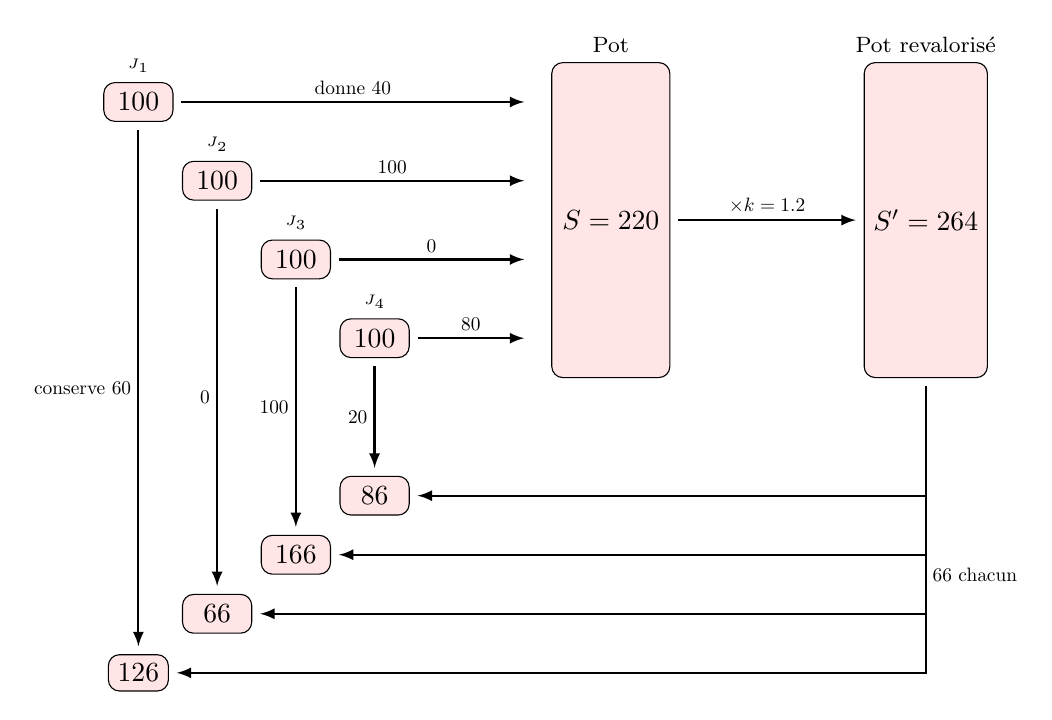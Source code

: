 ﻿\begin{tikzpicture}[scale=1]

\tikzstyle{block} = [draw, draw,fill=red!10, rounded corners, minimum width = 2.5em, minimum height = 1.4em,]
\tikzstyle{arrow} = [thick,->,>=latex,shorten <=1mm,shorten >=1mm]


\node[block,label={\tiny $J_1$}] (J1) at (0,0) {$100$};



\node[draw,fill=red!10, rounded corners] (JJ1) at (0,-7.25) {$126$};
\draw[arrow] (J1) -- (JJ1) node[midway,left,scale=0.7]{conserve $60$};
\draw[arrow] (J1) -- (5,0) node[midway,above,scale=0.7]{donne $40$};

\node[block,label={\tiny $J_2$}] (J2) at (1,-1) {$100$};
\node[block] (JJ2) at (1,-6.5) {$66$};
\draw[arrow] (J2) -- (JJ2) node[midway,left,scale=0.7]{$0$};
\draw[arrow] (J2) -- (5,-1) node[midway,above,scale=0.7]{$100$};

\node[block,label={\tiny $J_3$}] (J3) at (2,-2) {$100$};
\node[block] (JJ3) at (2,-5.75) {$166$};
\draw[arrow] (J3) -- (JJ3) node[midway,left,scale=0.7]{$100$};
\draw[arrow] (J3) -- (5,-2) node[midway,above,scale=0.7]{$0$};

\node[block,label={\tiny $J_4$}] (J4) at (3,-3) {$100$};
\node[block] (JJ4) at (3,-5) {$86$};
\draw[arrow] (J4) -- (JJ4) node[midway,left,scale=0.7]{$20$};
\draw[arrow] (J4) -- (5,-3) node[midway,above,scale=0.7]{$80$};


\node[block, minimum width = 1.5cm, minimum height = 4cm,label={\footnotesize Pot}] (P) at (6,-1.5) {$S=220$};

\node[block,minimum width = 1.5cm, minimum height = 4cm,label={\footnotesize Pot revalorisé}] (PP) at (10,-1.5) {$S'=264$};

\draw[arrow,shorten <=1mm,shorten >=1mm] (P) -- (PP) node[midway,above,scale=0.7]{$\times k = 1.2$};

\draw[arrow] (PP.south) |- (JJ1); 
\draw[arrow] (PP.south) |- (JJ2); 
\draw[arrow] (PP.south) |- (JJ3); 
\draw[arrow] (PP.south) |- (JJ4); 

\node[right, scale=0.7] at (10,-6) {$66$ chacun};
  \end{tikzpicture}